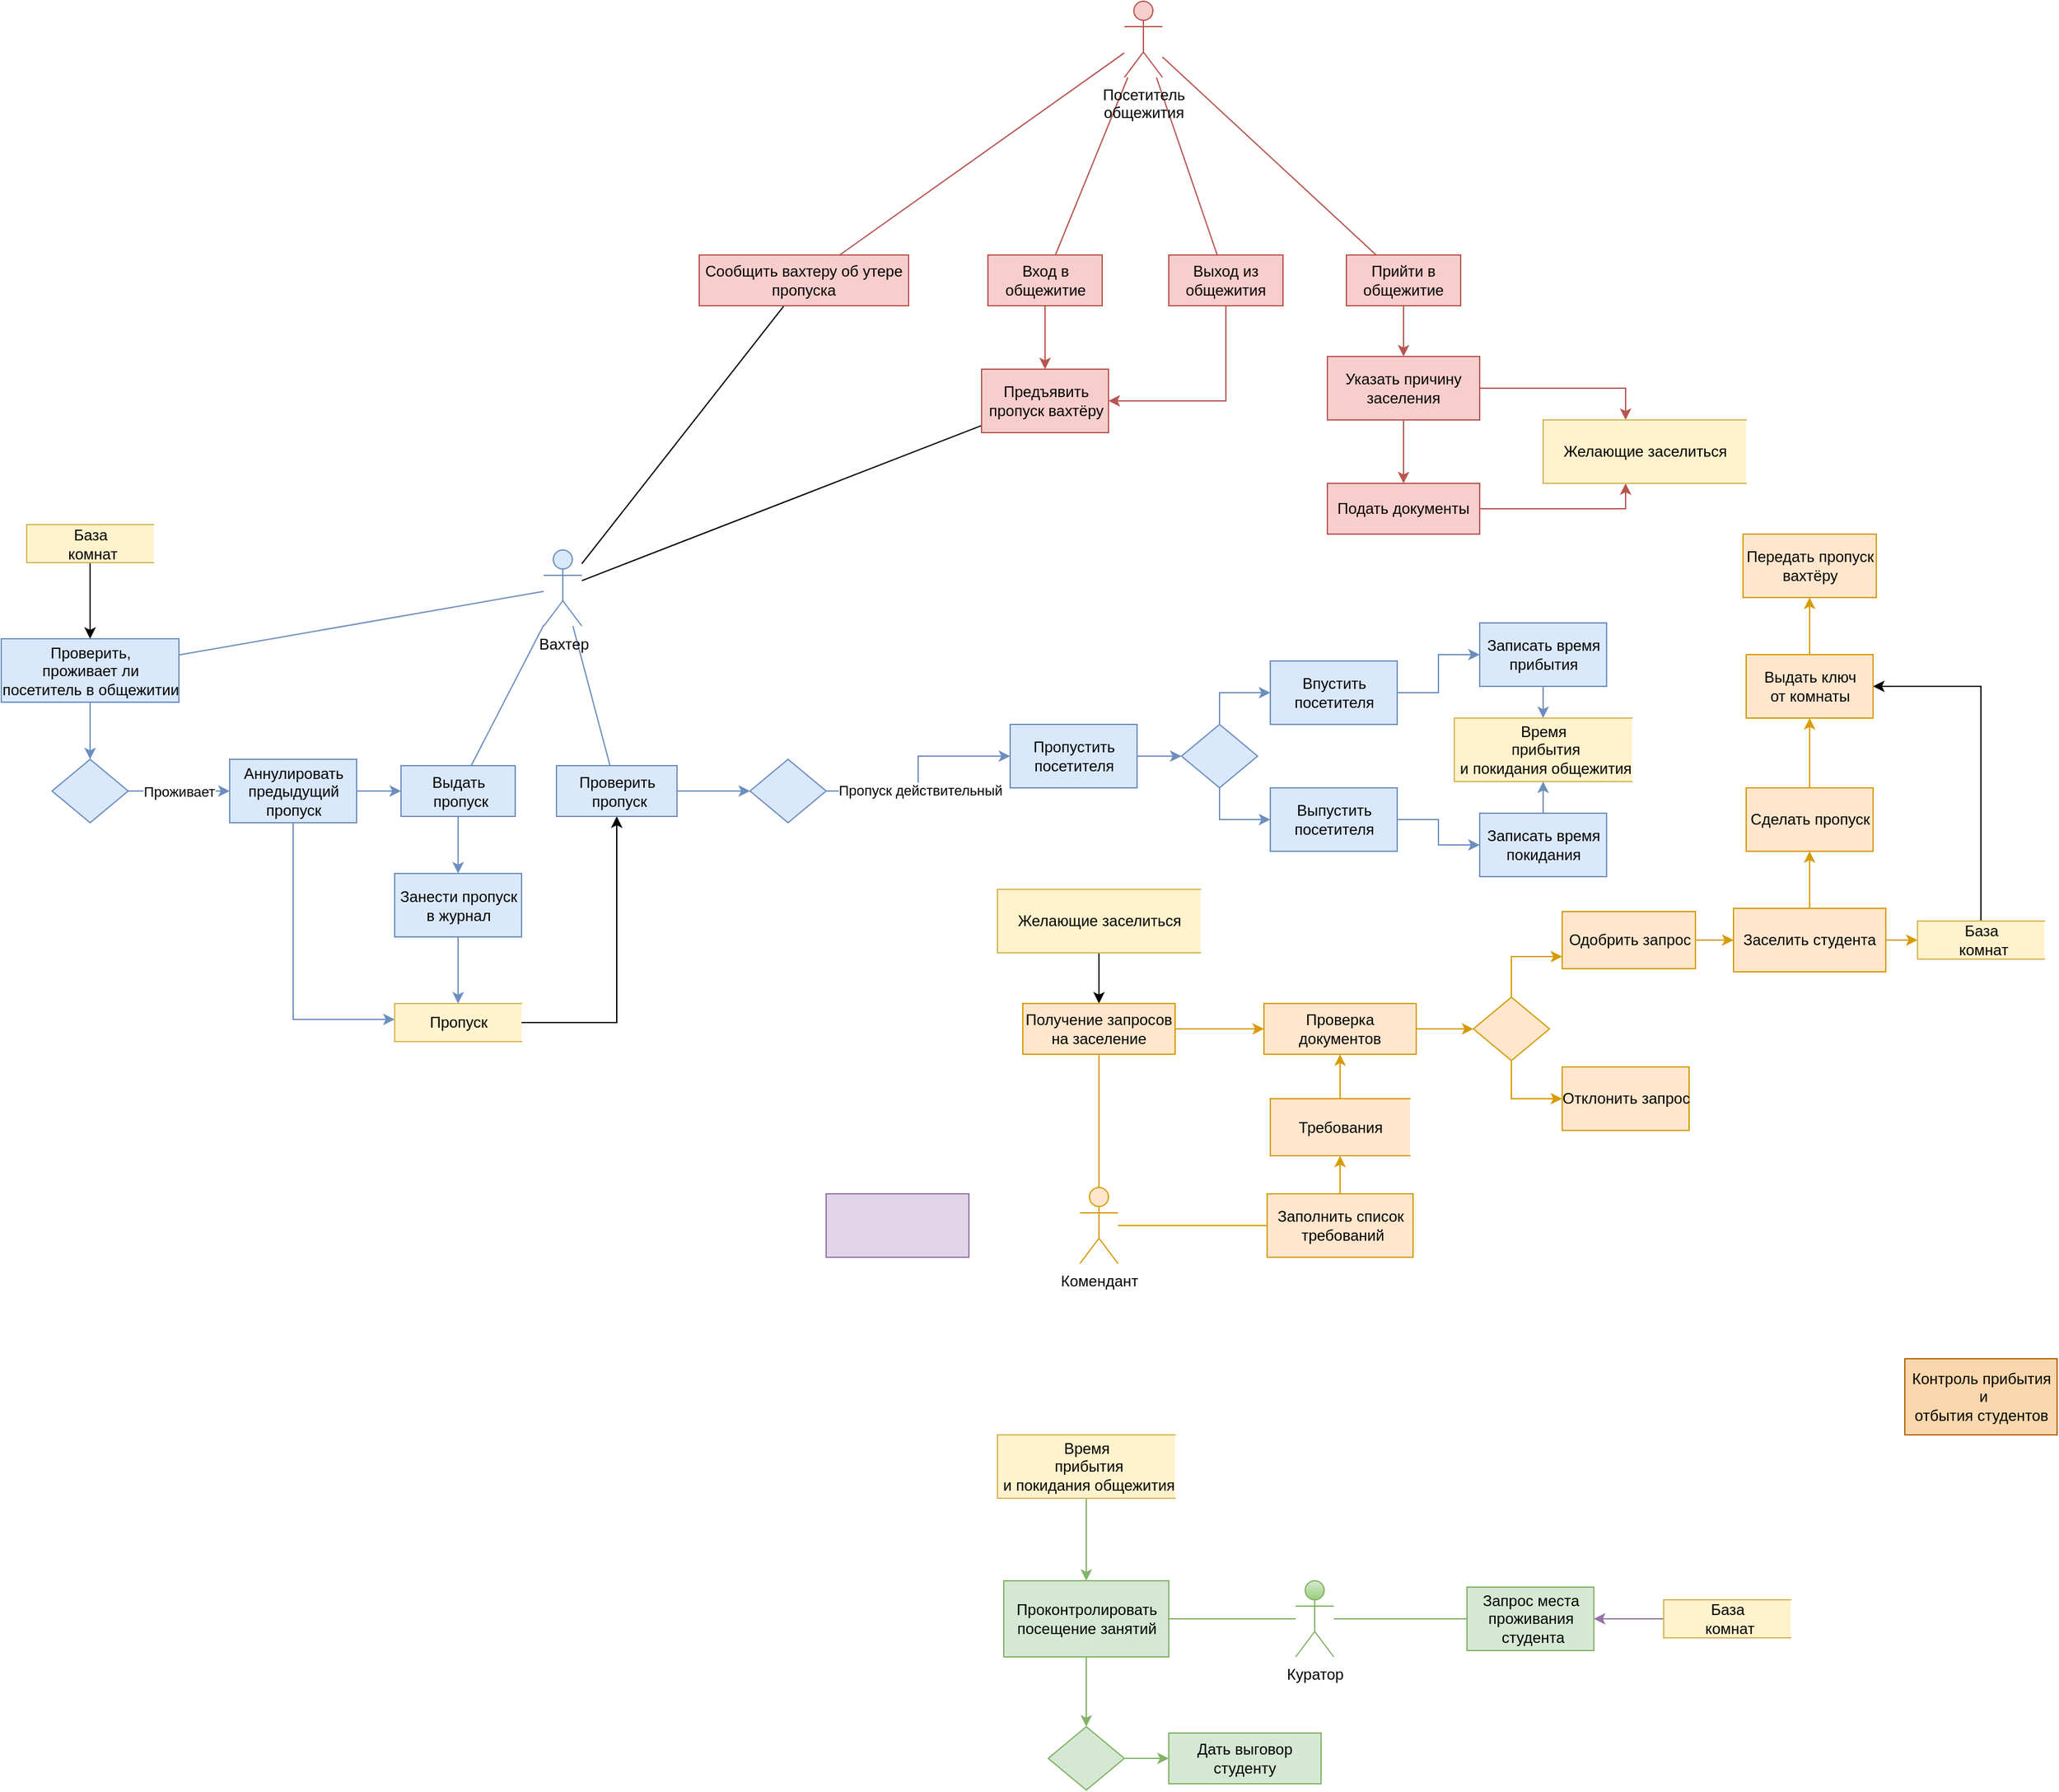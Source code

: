<mxfile version="15.5.8" type="github">
  <diagram id="jD6TNM_BQeUBffr7h1Vu" name="Страница 1">
    <mxGraphModel dx="2500" dy="896" grid="1" gridSize="10" guides="1" tooltips="1" connect="1" arrows="1" fold="1" page="1" pageScale="1" pageWidth="827" pageHeight="1169" math="0" shadow="0">
      <root>
        <mxCell id="0" />
        <mxCell id="1" parent="0" />
        <mxCell id="icmjAIZ1aDsR7eF-hHrB-108" style="rounded=0;orthogonalLoop=1;jettySize=auto;html=1;startArrow=none;startFill=0;endArrow=none;endFill=0;fillColor=#f8cecc;strokeColor=#b85450;" parent="1" source="icmjAIZ1aDsR7eF-hHrB-1" target="icmjAIZ1aDsR7eF-hHrB-5" edge="1">
          <mxGeometry relative="1" as="geometry">
            <mxPoint x="225.059" y="100" as="sourcePoint" />
            <mxPoint x="225" y="150" as="targetPoint" />
          </mxGeometry>
        </mxCell>
        <mxCell id="tD3QRTbrXEDpXQR9bQmA-1" style="edgeStyle=none;rounded=0;orthogonalLoop=1;jettySize=auto;html=1;endArrow=none;endFill=0;fillColor=#f8cecc;strokeColor=#b85450;" parent="1" source="icmjAIZ1aDsR7eF-hHrB-1" target="icmjAIZ1aDsR7eF-hHrB-6" edge="1">
          <mxGeometry relative="1" as="geometry" />
        </mxCell>
        <mxCell id="tD3QRTbrXEDpXQR9bQmA-2" style="edgeStyle=none;rounded=0;orthogonalLoop=1;jettySize=auto;html=1;endArrow=none;endFill=0;fillColor=#f8cecc;strokeColor=#b85450;" parent="1" source="icmjAIZ1aDsR7eF-hHrB-1" target="icmjAIZ1aDsR7eF-hHrB-7" edge="1">
          <mxGeometry relative="1" as="geometry" />
        </mxCell>
        <mxCell id="tD3QRTbrXEDpXQR9bQmA-7" style="edgeStyle=none;rounded=0;orthogonalLoop=1;jettySize=auto;html=1;endArrow=none;endFill=0;fillColor=#f8cecc;strokeColor=#b85450;" parent="1" source="icmjAIZ1aDsR7eF-hHrB-1" target="tD3QRTbrXEDpXQR9bQmA-4" edge="1">
          <mxGeometry relative="1" as="geometry" />
        </mxCell>
        <mxCell id="icmjAIZ1aDsR7eF-hHrB-1" value="Посетитель&lt;br&gt;общежития" style="shape=umlActor;verticalLabelPosition=bottom;verticalAlign=top;html=1;outlineConnect=0;fillColor=#f8cecc;strokeColor=#b85450;" parent="1" vertex="1">
          <mxGeometry x="85" y="20" width="30" height="60" as="geometry" />
        </mxCell>
        <mxCell id="OMxYR_F35L34IWSx0VG4-93" style="edgeStyle=orthogonalEdgeStyle;rounded=0;orthogonalLoop=1;jettySize=auto;html=1;endArrow=classic;endFill=1;fillColor=#f8cecc;strokeColor=#b85450;" parent="1" source="icmjAIZ1aDsR7eF-hHrB-5" target="OMxYR_F35L34IWSx0VG4-91" edge="1">
          <mxGeometry relative="1" as="geometry">
            <Array as="points">
              <mxPoint x="165" y="335" />
            </Array>
          </mxGeometry>
        </mxCell>
        <mxCell id="icmjAIZ1aDsR7eF-hHrB-5" value="&lt;span&gt;Выход из общежития&lt;/span&gt;" style="rounded=0;whiteSpace=wrap;html=1;fillColor=#f8cecc;strokeColor=#b85450;" parent="1" vertex="1">
          <mxGeometry x="120" y="220" width="90" height="40" as="geometry" />
        </mxCell>
        <mxCell id="OMxYR_F35L34IWSx0VG4-30" style="edgeStyle=orthogonalEdgeStyle;rounded=0;orthogonalLoop=1;jettySize=auto;html=1;endArrow=classic;endFill=1;fillColor=#f8cecc;strokeColor=#b85450;" parent="1" source="icmjAIZ1aDsR7eF-hHrB-6" target="OMxYR_F35L34IWSx0VG4-29" edge="1">
          <mxGeometry relative="1" as="geometry" />
        </mxCell>
        <mxCell id="icmjAIZ1aDsR7eF-hHrB-6" value="&lt;span&gt;Прийти в общежитие&lt;/span&gt;" style="rounded=0;whiteSpace=wrap;html=1;fillColor=#f8cecc;strokeColor=#b85450;" parent="1" vertex="1">
          <mxGeometry x="260" y="220" width="90" height="40" as="geometry" />
        </mxCell>
        <mxCell id="OMxYR_F35L34IWSx0VG4-143" style="rounded=0;orthogonalLoop=1;jettySize=auto;html=1;endArrow=none;endFill=0;" parent="1" source="icmjAIZ1aDsR7eF-hHrB-7" target="icmjAIZ1aDsR7eF-hHrB-11" edge="1">
          <mxGeometry relative="1" as="geometry" />
        </mxCell>
        <mxCell id="icmjAIZ1aDsR7eF-hHrB-7" value="&lt;span&gt;Сообщить вахтеру об утере пропуска&lt;/span&gt;" style="rounded=0;whiteSpace=wrap;html=1;fillColor=#f8cecc;strokeColor=#b85450;" parent="1" vertex="1">
          <mxGeometry x="-250" y="220" width="165" height="40" as="geometry" />
        </mxCell>
        <mxCell id="OMxYR_F35L34IWSx0VG4-98" style="rounded=0;orthogonalLoop=1;jettySize=auto;html=1;endArrow=none;endFill=0;fillColor=#dae8fc;strokeColor=#6c8ebf;" parent="1" source="icmjAIZ1aDsR7eF-hHrB-11" target="OMxYR_F35L34IWSx0VG4-94" edge="1">
          <mxGeometry relative="1" as="geometry" />
        </mxCell>
        <mxCell id="OMxYR_F35L34IWSx0VG4-100" style="rounded=0;orthogonalLoop=1;jettySize=auto;html=1;endArrow=none;endFill=0;fillColor=#dae8fc;strokeColor=#6c8ebf;" parent="1" source="icmjAIZ1aDsR7eF-hHrB-11" target="icmjAIZ1aDsR7eF-hHrB-37" edge="1">
          <mxGeometry relative="1" as="geometry" />
        </mxCell>
        <mxCell id="OMxYR_F35L34IWSx0VG4-133" style="rounded=0;orthogonalLoop=1;jettySize=auto;html=1;endArrow=none;endFill=0;fillColor=#dae8fc;strokeColor=#6c8ebf;" parent="1" source="icmjAIZ1aDsR7eF-hHrB-11" target="OMxYR_F35L34IWSx0VG4-132" edge="1">
          <mxGeometry relative="1" as="geometry" />
        </mxCell>
        <mxCell id="icmjAIZ1aDsR7eF-hHrB-11" value="Вахтер" style="shape=umlActor;verticalLabelPosition=bottom;verticalAlign=top;html=1;outlineConnect=0;fillColor=#dae8fc;strokeColor=#6c8ebf;" parent="1" vertex="1">
          <mxGeometry x="-372.5" y="452.5" width="30" height="60" as="geometry" />
        </mxCell>
        <mxCell id="OMxYR_F35L34IWSx0VG4-96" style="edgeStyle=orthogonalEdgeStyle;rounded=0;orthogonalLoop=1;jettySize=auto;html=1;endArrow=classic;endFill=1;fillColor=#dae8fc;strokeColor=#6c8ebf;" parent="1" source="icmjAIZ1aDsR7eF-hHrB-37" target="OMxYR_F35L34IWSx0VG4-95" edge="1">
          <mxGeometry relative="1" as="geometry" />
        </mxCell>
        <mxCell id="icmjAIZ1aDsR7eF-hHrB-37" value="&lt;span&gt;Выдать&lt;br&gt;&amp;nbsp;пропуск&lt;/span&gt;" style="html=1;dashed=0;whitespace=wrap;fillColor=#dae8fc;strokeColor=#6c8ebf;" parent="1" vertex="1">
          <mxGeometry x="-485" y="622.5" width="90" height="40" as="geometry" />
        </mxCell>
        <mxCell id="OMxYR_F35L34IWSx0VG4-99" style="edgeStyle=orthogonalEdgeStyle;rounded=0;orthogonalLoop=1;jettySize=auto;html=1;endArrow=classic;endFill=1;" parent="1" source="icmjAIZ1aDsR7eF-hHrB-40" target="OMxYR_F35L34IWSx0VG4-94" edge="1">
          <mxGeometry relative="1" as="geometry" />
        </mxCell>
        <mxCell id="icmjAIZ1aDsR7eF-hHrB-40" value="Пропуск" style="html=1;dashed=0;whitespace=wrap;shape=partialRectangle;right=0;fillColor=#fff2cc;strokeColor=#d6b656;" parent="1" vertex="1">
          <mxGeometry x="-490" y="810" width="100" height="30" as="geometry" />
        </mxCell>
        <mxCell id="OMxYR_F35L34IWSx0VG4-42" style="rounded=0;orthogonalLoop=1;jettySize=auto;html=1;endArrow=none;endFill=0;fillColor=#ffe6cc;strokeColor=#d79b00;" parent="1" source="icmjAIZ1aDsR7eF-hHrB-44" target="OMxYR_F35L34IWSx0VG4-40" edge="1">
          <mxGeometry relative="1" as="geometry" />
        </mxCell>
        <mxCell id="OMxYR_F35L34IWSx0VG4-64" style="rounded=0;orthogonalLoop=1;jettySize=auto;html=1;endArrow=none;endFill=0;fillColor=#ffe6cc;strokeColor=#d79b00;" parent="1" source="icmjAIZ1aDsR7eF-hHrB-44" target="OMxYR_F35L34IWSx0VG4-62" edge="1">
          <mxGeometry relative="1" as="geometry" />
        </mxCell>
        <mxCell id="icmjAIZ1aDsR7eF-hHrB-44" value="Комендант" style="shape=umlActor;verticalLabelPosition=bottom;verticalAlign=top;html=1;outlineConnect=0;fillColor=#ffe6cc;strokeColor=#d79b00;" parent="1" vertex="1">
          <mxGeometry x="50" y="955" width="30" height="60" as="geometry" />
        </mxCell>
        <mxCell id="icmjAIZ1aDsR7eF-hHrB-49" style="edgeStyle=orthogonalEdgeStyle;rounded=0;orthogonalLoop=1;jettySize=auto;html=1;exitX=0.5;exitY=0;exitDx=0;exitDy=0;entryX=0.5;entryY=1;entryDx=0;entryDy=0;startArrow=classic;startFill=1;endArrow=none;endFill=0;fillColor=#fad7ac;strokeColor=#b46504;" parent="1" edge="1">
          <mxGeometry relative="1" as="geometry">
            <mxPoint x="25.0" y="1070" as="sourcePoint" />
          </mxGeometry>
        </mxCell>
        <mxCell id="OMxYR_F35L34IWSx0VG4-23" style="edgeStyle=orthogonalEdgeStyle;rounded=0;orthogonalLoop=1;jettySize=auto;html=1;endArrow=classic;endFill=1;fillColor=#e1d5e7;strokeColor=#9673a6;" parent="1" source="icmjAIZ1aDsR7eF-hHrB-53" target="icmjAIZ1aDsR7eF-hHrB-69" edge="1">
          <mxGeometry relative="1" as="geometry" />
        </mxCell>
        <mxCell id="icmjAIZ1aDsR7eF-hHrB-53" value="База&lt;br&gt;&amp;nbsp;комнат" style="html=1;dashed=0;whitespace=wrap;shape=partialRectangle;right=0;fillColor=#fff2cc;strokeColor=#d6b656;" parent="1" vertex="1">
          <mxGeometry x="510" y="1280" width="100" height="30" as="geometry" />
        </mxCell>
        <mxCell id="icmjAIZ1aDsR7eF-hHrB-59" value="&lt;span&gt;Контроль прибытия&lt;br&gt;&amp;nbsp;и &lt;br&gt;отбытия студентов&lt;/span&gt;" style="html=1;dashed=0;whitespace=wrap;fillColor=#fad7ac;strokeColor=#b46504;" parent="1" vertex="1">
          <mxGeometry x="700" y="1090" width="120" height="60" as="geometry" />
        </mxCell>
        <mxCell id="OMxYR_F35L34IWSx0VG4-3" style="rounded=0;orthogonalLoop=1;jettySize=auto;html=1;endArrow=none;endFill=0;fillColor=#d5e8d4;strokeColor=#82b366;" parent="1" source="icmjAIZ1aDsR7eF-hHrB-65" target="OMxYR_F35L34IWSx0VG4-80" edge="1">
          <mxGeometry relative="1" as="geometry">
            <mxPoint x="118.75" y="1350" as="targetPoint" />
          </mxGeometry>
        </mxCell>
        <mxCell id="OMxYR_F35L34IWSx0VG4-4" style="rounded=0;orthogonalLoop=1;jettySize=auto;html=1;endArrow=none;endFill=0;fillColor=#d5e8d4;strokeColor=#82b366;" parent="1" source="icmjAIZ1aDsR7eF-hHrB-65" target="icmjAIZ1aDsR7eF-hHrB-69" edge="1">
          <mxGeometry relative="1" as="geometry" />
        </mxCell>
        <mxCell id="icmjAIZ1aDsR7eF-hHrB-65" value="Куратор" style="shape=umlActor;verticalLabelPosition=bottom;verticalAlign=top;html=1;outlineConnect=0;labelBackgroundColor=none;fillColor=#d5e8d4;gradientColor=#97d077;strokeColor=#82b366;" parent="1" vertex="1">
          <mxGeometry x="220" y="1265" width="30" height="60" as="geometry" />
        </mxCell>
        <mxCell id="OMxYR_F35L34IWSx0VG4-17" style="edgeStyle=orthogonalEdgeStyle;rounded=0;orthogonalLoop=1;jettySize=auto;html=1;endArrow=classic;endFill=1;fillColor=#d5e8d4;strokeColor=#82b366;" parent="1" source="OMxYR_F35L34IWSx0VG4-80" target="OMxYR_F35L34IWSx0VG4-69" edge="1">
          <mxGeometry relative="1" as="geometry">
            <mxPoint x="30.0" y="1375" as="sourcePoint" />
            <mxPoint x="-75.0" y="1420" as="targetPoint" />
          </mxGeometry>
        </mxCell>
        <mxCell id="icmjAIZ1aDsR7eF-hHrB-69" value="&lt;span&gt;Запрос места&lt;/span&gt;&lt;br&gt;&lt;span&gt;проживания&lt;br&gt;&amp;nbsp;студента&lt;/span&gt;" style="html=1;dashed=0;whitespace=wrap;fillColor=#d5e8d4;strokeColor=#82b366;" parent="1" vertex="1">
          <mxGeometry x="355" y="1270" width="100" height="50" as="geometry" />
        </mxCell>
        <mxCell id="OMxYR_F35L34IWSx0VG4-22" style="edgeStyle=orthogonalEdgeStyle;rounded=0;orthogonalLoop=1;jettySize=auto;html=1;endArrow=classic;endFill=1;fillColor=#d5e8d4;strokeColor=#82b366;" parent="1" source="pvDZKcuIj3iCTg0gMcYO-3" target="OMxYR_F35L34IWSx0VG4-80" edge="1">
          <mxGeometry relative="1" as="geometry">
            <mxPoint x="80" y="1350" as="targetPoint" />
          </mxGeometry>
        </mxCell>
        <mxCell id="pvDZKcuIj3iCTg0gMcYO-3" value="&lt;span&gt;Время&lt;br&gt;&amp;nbsp;прибытия&lt;br&gt;&amp;nbsp;и покидания общежития&lt;/span&gt;" style="html=1;dashed=0;whitespace=wrap;shape=partialRectangle;right=0;fillColor=#fff2cc;strokeColor=#d6b656;" parent="1" vertex="1">
          <mxGeometry x="-15" y="1150" width="140" height="50" as="geometry" />
        </mxCell>
        <mxCell id="OMxYR_F35L34IWSx0VG4-25" style="rounded=0;orthogonalLoop=1;jettySize=auto;html=1;endArrow=classic;endFill=1;fillColor=#f8cecc;strokeColor=#b85450;edgeStyle=orthogonalEdgeStyle;" parent="1" source="tD3QRTbrXEDpXQR9bQmA-4" target="OMxYR_F35L34IWSx0VG4-91" edge="1">
          <mxGeometry relative="1" as="geometry">
            <mxPoint x="15" y="310" as="targetPoint" />
          </mxGeometry>
        </mxCell>
        <mxCell id="tD3QRTbrXEDpXQR9bQmA-4" value="&lt;span&gt;Вход в общежитие&lt;/span&gt;" style="rounded=0;whiteSpace=wrap;html=1;fillColor=#f8cecc;strokeColor=#b85450;" parent="1" vertex="1">
          <mxGeometry x="-22.5" y="220" width="90" height="40" as="geometry" />
        </mxCell>
        <mxCell id="OMxYR_F35L34IWSx0VG4-15" style="edgeStyle=none;rounded=0;orthogonalLoop=1;jettySize=auto;html=1;exitX=0;exitY=0.5;exitDx=0;exitDy=0;endArrow=none;endFill=0;" parent="1" edge="1">
          <mxGeometry relative="1" as="geometry">
            <mxPoint x="30.0" y="1375" as="sourcePoint" />
            <mxPoint x="30.0" y="1375" as="targetPoint" />
          </mxGeometry>
        </mxCell>
        <mxCell id="OMxYR_F35L34IWSx0VG4-19" value="Дать выговор студенту" style="rounded=0;whiteSpace=wrap;html=1;fillColor=#d5e8d4;strokeColor=#82b366;" parent="1" vertex="1">
          <mxGeometry x="120" y="1385" width="120" height="40" as="geometry" />
        </mxCell>
        <mxCell id="OMxYR_F35L34IWSx0VG4-34" style="edgeStyle=orthogonalEdgeStyle;rounded=0;orthogonalLoop=1;jettySize=auto;html=1;endArrow=classic;endFill=1;fillColor=#f8cecc;strokeColor=#b85450;" parent="1" source="OMxYR_F35L34IWSx0VG4-28" target="OMxYR_F35L34IWSx0VG4-32" edge="1">
          <mxGeometry relative="1" as="geometry">
            <Array as="points">
              <mxPoint x="480" y="420" />
            </Array>
          </mxGeometry>
        </mxCell>
        <mxCell id="OMxYR_F35L34IWSx0VG4-28" value="Подать документы" style="rounded=0;whiteSpace=wrap;html=1;fillColor=#f8cecc;strokeColor=#b85450;" parent="1" vertex="1">
          <mxGeometry x="245" y="400" width="120" height="40" as="geometry" />
        </mxCell>
        <mxCell id="OMxYR_F35L34IWSx0VG4-31" style="edgeStyle=orthogonalEdgeStyle;rounded=0;orthogonalLoop=1;jettySize=auto;html=1;endArrow=classic;endFill=1;fillColor=#f8cecc;strokeColor=#b85450;" parent="1" source="OMxYR_F35L34IWSx0VG4-29" target="OMxYR_F35L34IWSx0VG4-28" edge="1">
          <mxGeometry relative="1" as="geometry" />
        </mxCell>
        <mxCell id="OMxYR_F35L34IWSx0VG4-33" style="edgeStyle=orthogonalEdgeStyle;rounded=0;orthogonalLoop=1;jettySize=auto;html=1;endArrow=classic;endFill=1;fillColor=#f8cecc;strokeColor=#b85450;" parent="1" source="OMxYR_F35L34IWSx0VG4-29" target="OMxYR_F35L34IWSx0VG4-32" edge="1">
          <mxGeometry relative="1" as="geometry">
            <Array as="points">
              <mxPoint x="480" y="325" />
            </Array>
          </mxGeometry>
        </mxCell>
        <mxCell id="OMxYR_F35L34IWSx0VG4-29" value="Указать причину заселения" style="rounded=0;whiteSpace=wrap;html=1;fillColor=#f8cecc;strokeColor=#b85450;" parent="1" vertex="1">
          <mxGeometry x="245" y="300" width="120" height="50" as="geometry" />
        </mxCell>
        <mxCell id="OMxYR_F35L34IWSx0VG4-32" value="Желающие заселиться" style="html=1;dashed=0;whitespace=wrap;shape=partialRectangle;right=0;fillColor=#fff2cc;strokeColor=#d6b656;" parent="1" vertex="1">
          <mxGeometry x="415" y="350" width="160" height="50" as="geometry" />
        </mxCell>
        <mxCell id="OMxYR_F35L34IWSx0VG4-44" style="edgeStyle=orthogonalEdgeStyle;rounded=0;orthogonalLoop=1;jettySize=auto;html=1;endArrow=classic;endFill=1;" parent="1" source="OMxYR_F35L34IWSx0VG4-37" target="OMxYR_F35L34IWSx0VG4-40" edge="1">
          <mxGeometry relative="1" as="geometry" />
        </mxCell>
        <mxCell id="OMxYR_F35L34IWSx0VG4-37" value="Желающие заселиться" style="html=1;dashed=0;whitespace=wrap;shape=partialRectangle;right=0;fillColor=#fff2cc;strokeColor=#d6b656;" parent="1" vertex="1">
          <mxGeometry x="-15" y="720" width="160" height="50" as="geometry" />
        </mxCell>
        <mxCell id="OMxYR_F35L34IWSx0VG4-47" style="edgeStyle=orthogonalEdgeStyle;rounded=0;orthogonalLoop=1;jettySize=auto;html=1;endArrow=classic;endFill=1;fillColor=#ffe6cc;strokeColor=#d79b00;" parent="1" source="OMxYR_F35L34IWSx0VG4-40" target="OMxYR_F35L34IWSx0VG4-46" edge="1">
          <mxGeometry relative="1" as="geometry" />
        </mxCell>
        <mxCell id="OMxYR_F35L34IWSx0VG4-40" value="Получение запросов на заселение" style="rounded=0;whiteSpace=wrap;html=1;fillColor=#ffe6cc;strokeColor=#d79b00;" parent="1" vertex="1">
          <mxGeometry x="5" y="810" width="120" height="40" as="geometry" />
        </mxCell>
        <mxCell id="OMxYR_F35L34IWSx0VG4-56" style="edgeStyle=orthogonalEdgeStyle;rounded=0;orthogonalLoop=1;jettySize=auto;html=1;endArrow=classic;endFill=1;fillColor=#ffe6cc;strokeColor=#d79b00;" parent="1" source="OMxYR_F35L34IWSx0VG4-46" target="OMxYR_F35L34IWSx0VG4-55" edge="1">
          <mxGeometry relative="1" as="geometry" />
        </mxCell>
        <mxCell id="OMxYR_F35L34IWSx0VG4-46" value="Проверка документов" style="rounded=0;whiteSpace=wrap;html=1;fillColor=#ffe6cc;strokeColor=#d79b00;" parent="1" vertex="1">
          <mxGeometry x="195" y="810" width="120" height="40" as="geometry" />
        </mxCell>
        <mxCell id="OMxYR_F35L34IWSx0VG4-53" style="edgeStyle=orthogonalEdgeStyle;rounded=0;orthogonalLoop=1;jettySize=auto;html=1;endArrow=classic;endFill=1;fillColor=#ffe6cc;strokeColor=#d79b00;" parent="1" source="OMxYR_F35L34IWSx0VG4-52" target="OMxYR_F35L34IWSx0VG4-46" edge="1">
          <mxGeometry relative="1" as="geometry" />
        </mxCell>
        <mxCell id="OMxYR_F35L34IWSx0VG4-52" value="Требования" style="html=1;dashed=0;whitespace=wrap;shape=partialRectangle;right=0;fillColor=#ffe6cc;strokeColor=#d79b00;" parent="1" vertex="1">
          <mxGeometry x="200" y="885" width="110" height="45" as="geometry" />
        </mxCell>
        <mxCell id="OMxYR_F35L34IWSx0VG4-59" style="edgeStyle=orthogonalEdgeStyle;rounded=0;orthogonalLoop=1;jettySize=auto;html=1;endArrow=classic;endFill=1;fillColor=#ffe6cc;strokeColor=#d79b00;" parent="1" source="OMxYR_F35L34IWSx0VG4-55" target="OMxYR_F35L34IWSx0VG4-58" edge="1">
          <mxGeometry relative="1" as="geometry">
            <Array as="points">
              <mxPoint x="390" y="773" />
            </Array>
          </mxGeometry>
        </mxCell>
        <mxCell id="OMxYR_F35L34IWSx0VG4-60" style="edgeStyle=orthogonalEdgeStyle;rounded=0;orthogonalLoop=1;jettySize=auto;html=1;endArrow=classic;endFill=1;fillColor=#ffe6cc;strokeColor=#d79b00;" parent="1" source="OMxYR_F35L34IWSx0VG4-55" target="OMxYR_F35L34IWSx0VG4-57" edge="1">
          <mxGeometry relative="1" as="geometry">
            <Array as="points">
              <mxPoint x="390" y="885" />
            </Array>
          </mxGeometry>
        </mxCell>
        <mxCell id="OMxYR_F35L34IWSx0VG4-55" value="" style="shape=rhombus;html=1;dashed=0;whitespace=wrap;perimeter=rhombusPerimeter;fillColor=#ffe6cc;strokeColor=#d79b00;" parent="1" vertex="1">
          <mxGeometry x="360" y="805" width="60" height="50" as="geometry" />
        </mxCell>
        <mxCell id="OMxYR_F35L34IWSx0VG4-57" value="Отклонить запрос" style="html=1;dashed=0;whitespace=wrap;fillColor=#ffe6cc;strokeColor=#d79b00;" parent="1" vertex="1">
          <mxGeometry x="430" y="860" width="100" height="50" as="geometry" />
        </mxCell>
        <mxCell id="OMxYR_F35L34IWSx0VG4-68" style="edgeStyle=orthogonalEdgeStyle;rounded=0;orthogonalLoop=1;jettySize=auto;html=1;endArrow=classic;endFill=1;fillColor=#ffe6cc;strokeColor=#d79b00;" parent="1" source="OMxYR_F35L34IWSx0VG4-58" target="OMxYR_F35L34IWSx0VG4-65" edge="1">
          <mxGeometry relative="1" as="geometry" />
        </mxCell>
        <mxCell id="OMxYR_F35L34IWSx0VG4-58" value="Одобрить запрос" style="html=1;dashed=0;whitespace=wrap;fillColor=#ffe6cc;strokeColor=#d79b00;" parent="1" vertex="1">
          <mxGeometry x="430" y="737.5" width="105" height="45" as="geometry" />
        </mxCell>
        <mxCell id="OMxYR_F35L34IWSx0VG4-63" style="edgeStyle=orthogonalEdgeStyle;rounded=0;orthogonalLoop=1;jettySize=auto;html=1;endArrow=classic;endFill=1;fillColor=#ffe6cc;strokeColor=#d79b00;" parent="1" source="OMxYR_F35L34IWSx0VG4-62" target="OMxYR_F35L34IWSx0VG4-52" edge="1">
          <mxGeometry relative="1" as="geometry" />
        </mxCell>
        <mxCell id="OMxYR_F35L34IWSx0VG4-62" value="Заполнить список&lt;br&gt;&amp;nbsp;требований" style="html=1;dashed=0;whitespace=wrap;fillColor=#ffe6cc;strokeColor=#d79b00;" parent="1" vertex="1">
          <mxGeometry x="197.5" y="960" width="115" height="50" as="geometry" />
        </mxCell>
        <mxCell id="OMxYR_F35L34IWSx0VG4-67" style="edgeStyle=orthogonalEdgeStyle;rounded=0;orthogonalLoop=1;jettySize=auto;html=1;endArrow=classic;endFill=1;fillColor=#ffe6cc;strokeColor=#d79b00;" parent="1" source="OMxYR_F35L34IWSx0VG4-65" target="OMxYR_F35L34IWSx0VG4-66" edge="1">
          <mxGeometry relative="1" as="geometry" />
        </mxCell>
        <mxCell id="OMxYR_F35L34IWSx0VG4-130" style="edgeStyle=orthogonalEdgeStyle;rounded=0;orthogonalLoop=1;jettySize=auto;html=1;endArrow=classic;endFill=1;fillColor=#ffe6cc;strokeColor=#d79b00;" parent="1" source="OMxYR_F35L34IWSx0VG4-65" target="OMxYR_F35L34IWSx0VG4-129" edge="1">
          <mxGeometry relative="1" as="geometry" />
        </mxCell>
        <mxCell id="OMxYR_F35L34IWSx0VG4-65" value="Заселить студента" style="rounded=0;whiteSpace=wrap;html=1;fillColor=#ffe6cc;strokeColor=#d79b00;" parent="1" vertex="1">
          <mxGeometry x="565" y="735" width="120" height="50" as="geometry" />
        </mxCell>
        <mxCell id="OMxYR_F35L34IWSx0VG4-146" style="edgeStyle=orthogonalEdgeStyle;rounded=0;orthogonalLoop=1;jettySize=auto;html=1;endArrow=classic;endFill=1;" parent="1" source="OMxYR_F35L34IWSx0VG4-66" target="OMxYR_F35L34IWSx0VG4-144" edge="1">
          <mxGeometry relative="1" as="geometry">
            <Array as="points">
              <mxPoint x="760" y="560" />
            </Array>
          </mxGeometry>
        </mxCell>
        <mxCell id="OMxYR_F35L34IWSx0VG4-66" value="База&lt;br&gt;&amp;nbsp;комнат" style="html=1;dashed=0;whitespace=wrap;shape=partialRectangle;right=0;fillColor=#fff2cc;strokeColor=#d6b656;" parent="1" vertex="1">
          <mxGeometry x="710" y="745" width="100" height="30" as="geometry" />
        </mxCell>
        <mxCell id="OMxYR_F35L34IWSx0VG4-84" style="edgeStyle=orthogonalEdgeStyle;rounded=0;orthogonalLoop=1;jettySize=auto;html=1;endArrow=classic;endFill=1;fillColor=#d5e8d4;strokeColor=#82b366;" parent="1" source="OMxYR_F35L34IWSx0VG4-69" target="OMxYR_F35L34IWSx0VG4-19" edge="1">
          <mxGeometry relative="1" as="geometry" />
        </mxCell>
        <mxCell id="OMxYR_F35L34IWSx0VG4-69" value="" style="shape=rhombus;html=1;dashed=0;whitespace=wrap;perimeter=rhombusPerimeter;fillColor=#d5e8d4;strokeColor=#82b366;" parent="1" vertex="1">
          <mxGeometry x="25" y="1380" width="60" height="50" as="geometry" />
        </mxCell>
        <mxCell id="OMxYR_F35L34IWSx0VG4-80" value="Проконтролировать&lt;br&gt;посещение занятий" style="html=1;dashed=0;whitespace=wrap;fillColor=#d5e8d4;strokeColor=#82b366;" parent="1" vertex="1">
          <mxGeometry x="-10" y="1265" width="130" height="60" as="geometry" />
        </mxCell>
        <mxCell id="OMxYR_F35L34IWSx0VG4-89" value="Передать пропуск&lt;br&gt;вахтёру" style="html=1;dashed=0;whitespace=wrap;fillColor=#ffe6cc;strokeColor=#d79b00;" parent="1" vertex="1">
          <mxGeometry x="572.5" y="440" width="105" height="50" as="geometry" />
        </mxCell>
        <mxCell id="OMxYR_F35L34IWSx0VG4-147" style="rounded=0;orthogonalLoop=1;jettySize=auto;html=1;endArrow=none;endFill=0;" parent="1" source="OMxYR_F35L34IWSx0VG4-91" target="icmjAIZ1aDsR7eF-hHrB-11" edge="1">
          <mxGeometry relative="1" as="geometry" />
        </mxCell>
        <mxCell id="OMxYR_F35L34IWSx0VG4-91" value="Предъявить&lt;br&gt;пропуск вахтёру" style="html=1;dashed=0;whitespace=wrap;fillColor=#f8cecc;strokeColor=#b85450;" parent="1" vertex="1">
          <mxGeometry x="-27.5" y="310" width="100" height="50" as="geometry" />
        </mxCell>
        <mxCell id="OMxYR_F35L34IWSx0VG4-102" style="edgeStyle=orthogonalEdgeStyle;rounded=0;orthogonalLoop=1;jettySize=auto;html=1;endArrow=classic;endFill=1;fillColor=#dae8fc;strokeColor=#6c8ebf;" parent="1" source="OMxYR_F35L34IWSx0VG4-94" target="OMxYR_F35L34IWSx0VG4-101" edge="1">
          <mxGeometry relative="1" as="geometry">
            <mxPoint x="-220" y="635" as="targetPoint" />
          </mxGeometry>
        </mxCell>
        <mxCell id="OMxYR_F35L34IWSx0VG4-94" value="Проверить&lt;br&gt;&amp;nbsp;пропуск" style="html=1;dashed=0;whitespace=wrap;fillColor=#dae8fc;strokeColor=#6c8ebf;" parent="1" vertex="1">
          <mxGeometry x="-362.5" y="622.5" width="95" height="40" as="geometry" />
        </mxCell>
        <mxCell id="OMxYR_F35L34IWSx0VG4-97" style="edgeStyle=orthogonalEdgeStyle;rounded=0;orthogonalLoop=1;jettySize=auto;html=1;endArrow=classic;endFill=1;fillColor=#dae8fc;strokeColor=#6c8ebf;" parent="1" source="OMxYR_F35L34IWSx0VG4-95" target="icmjAIZ1aDsR7eF-hHrB-40" edge="1">
          <mxGeometry relative="1" as="geometry" />
        </mxCell>
        <mxCell id="OMxYR_F35L34IWSx0VG4-95" value="Занести пропуск&lt;br&gt;в журнал" style="html=1;dashed=0;whitespace=wrap;fillColor=#dae8fc;strokeColor=#6c8ebf;" parent="1" vertex="1">
          <mxGeometry x="-490" y="707.5" width="100" height="50" as="geometry" />
        </mxCell>
        <mxCell id="OMxYR_F35L34IWSx0VG4-116" style="edgeStyle=orthogonalEdgeStyle;rounded=0;orthogonalLoop=1;jettySize=auto;html=1;endArrow=classic;endFill=1;fillColor=#dae8fc;strokeColor=#6c8ebf;" parent="1" source="OMxYR_F35L34IWSx0VG4-101" target="OMxYR_F35L34IWSx0VG4-103" edge="1">
          <mxGeometry relative="1" as="geometry" />
        </mxCell>
        <mxCell id="OMxYR_F35L34IWSx0VG4-121" value="Пропуск действительный" style="edgeLabel;html=1;align=center;verticalAlign=middle;resizable=0;points=[];" parent="OMxYR_F35L34IWSx0VG4-116" vertex="1" connectable="0">
          <mxGeometry x="-0.145" y="-1" relative="1" as="geometry">
            <mxPoint as="offset" />
          </mxGeometry>
        </mxCell>
        <mxCell id="OMxYR_F35L34IWSx0VG4-101" value="" style="shape=rhombus;html=1;dashed=0;whitespace=wrap;perimeter=rhombusPerimeter;fillColor=#dae8fc;strokeColor=#6c8ebf;" parent="1" vertex="1">
          <mxGeometry x="-210" y="617.5" width="60" height="50" as="geometry" />
        </mxCell>
        <mxCell id="OMxYR_F35L34IWSx0VG4-106" style="edgeStyle=orthogonalEdgeStyle;rounded=0;orthogonalLoop=1;jettySize=auto;html=1;endArrow=classic;endFill=1;fillColor=#dae8fc;strokeColor=#6c8ebf;" parent="1" source="OMxYR_F35L34IWSx0VG4-103" target="OMxYR_F35L34IWSx0VG4-109" edge="1">
          <mxGeometry relative="1" as="geometry">
            <mxPoint x="125" y="615" as="targetPoint" />
          </mxGeometry>
        </mxCell>
        <mxCell id="OMxYR_F35L34IWSx0VG4-103" value="Пропустить&lt;br&gt;посетителя" style="html=1;dashed=0;whitespace=wrap;fillColor=#dae8fc;strokeColor=#6c8ebf;" parent="1" vertex="1">
          <mxGeometry x="-5" y="590" width="100" height="50" as="geometry" />
        </mxCell>
        <mxCell id="OMxYR_F35L34IWSx0VG4-107" value="&lt;span&gt;Время&lt;br&gt;&amp;nbsp;прибытия&lt;br&gt;&amp;nbsp;и покидания общежития&lt;/span&gt;" style="html=1;dashed=0;whitespace=wrap;shape=partialRectangle;right=0;fillColor=#fff2cc;strokeColor=#d6b656;" parent="1" vertex="1">
          <mxGeometry x="345" y="585" width="140" height="50" as="geometry" />
        </mxCell>
        <mxCell id="OMxYR_F35L34IWSx0VG4-112" style="edgeStyle=orthogonalEdgeStyle;rounded=0;orthogonalLoop=1;jettySize=auto;html=1;endArrow=classic;endFill=1;fillColor=#dae8fc;strokeColor=#6c8ebf;" parent="1" source="OMxYR_F35L34IWSx0VG4-109" target="OMxYR_F35L34IWSx0VG4-111" edge="1">
          <mxGeometry relative="1" as="geometry">
            <Array as="points">
              <mxPoint x="160" y="565" />
            </Array>
          </mxGeometry>
        </mxCell>
        <mxCell id="OMxYR_F35L34IWSx0VG4-114" style="edgeStyle=orthogonalEdgeStyle;rounded=0;orthogonalLoop=1;jettySize=auto;html=1;endArrow=classic;endFill=1;exitX=0.5;exitY=1;exitDx=0;exitDy=0;fillColor=#dae8fc;strokeColor=#6c8ebf;" parent="1" source="OMxYR_F35L34IWSx0VG4-109" target="OMxYR_F35L34IWSx0VG4-113" edge="1">
          <mxGeometry relative="1" as="geometry">
            <Array as="points">
              <mxPoint x="160" y="665" />
            </Array>
          </mxGeometry>
        </mxCell>
        <mxCell id="OMxYR_F35L34IWSx0VG4-109" value="" style="shape=rhombus;html=1;dashed=0;whitespace=wrap;perimeter=rhombusPerimeter;fillColor=#dae8fc;strokeColor=#6c8ebf;" parent="1" vertex="1">
          <mxGeometry x="130" y="590" width="60" height="50" as="geometry" />
        </mxCell>
        <mxCell id="OMxYR_F35L34IWSx0VG4-123" style="edgeStyle=orthogonalEdgeStyle;rounded=0;orthogonalLoop=1;jettySize=auto;html=1;endArrow=classic;endFill=1;fillColor=#dae8fc;strokeColor=#6c8ebf;" parent="1" source="OMxYR_F35L34IWSx0VG4-111" target="OMxYR_F35L34IWSx0VG4-122" edge="1">
          <mxGeometry relative="1" as="geometry" />
        </mxCell>
        <mxCell id="OMxYR_F35L34IWSx0VG4-111" value="Впустить&lt;br&gt;посетителя" style="html=1;dashed=0;whitespace=wrap;fillColor=#dae8fc;strokeColor=#6c8ebf;" parent="1" vertex="1">
          <mxGeometry x="200" y="540" width="100" height="50" as="geometry" />
        </mxCell>
        <mxCell id="OMxYR_F35L34IWSx0VG4-127" style="edgeStyle=orthogonalEdgeStyle;rounded=0;orthogonalLoop=1;jettySize=auto;html=1;endArrow=classic;endFill=1;fillColor=#dae8fc;strokeColor=#6c8ebf;" parent="1" source="OMxYR_F35L34IWSx0VG4-113" target="OMxYR_F35L34IWSx0VG4-125" edge="1">
          <mxGeometry relative="1" as="geometry" />
        </mxCell>
        <mxCell id="OMxYR_F35L34IWSx0VG4-113" value="Выпустить&lt;br&gt;посетителя" style="html=1;dashed=0;whitespace=wrap;fillColor=#dae8fc;strokeColor=#6c8ebf;" parent="1" vertex="1">
          <mxGeometry x="200" y="640" width="100" height="50" as="geometry" />
        </mxCell>
        <mxCell id="OMxYR_F35L34IWSx0VG4-118" value="" style="html=1;dashed=0;whitespace=wrap;fillColor=#e1d5e7;strokeColor=#9673a6;" parent="1" vertex="1">
          <mxGeometry x="-150" y="960" width="112.5" height="50" as="geometry" />
        </mxCell>
        <mxCell id="OMxYR_F35L34IWSx0VG4-124" style="edgeStyle=orthogonalEdgeStyle;rounded=0;orthogonalLoop=1;jettySize=auto;html=1;endArrow=classic;endFill=1;fillColor=#dae8fc;strokeColor=#6c8ebf;" parent="1" source="OMxYR_F35L34IWSx0VG4-122" target="OMxYR_F35L34IWSx0VG4-107" edge="1">
          <mxGeometry relative="1" as="geometry" />
        </mxCell>
        <mxCell id="OMxYR_F35L34IWSx0VG4-122" value="Записать время&lt;br&gt;прибытия" style="html=1;dashed=0;whitespace=wrap;fillColor=#dae8fc;strokeColor=#6c8ebf;" parent="1" vertex="1">
          <mxGeometry x="365" y="510" width="100" height="50" as="geometry" />
        </mxCell>
        <mxCell id="OMxYR_F35L34IWSx0VG4-126" style="edgeStyle=orthogonalEdgeStyle;rounded=0;orthogonalLoop=1;jettySize=auto;html=1;endArrow=classic;endFill=1;fillColor=#dae8fc;strokeColor=#6c8ebf;" parent="1" source="OMxYR_F35L34IWSx0VG4-125" target="OMxYR_F35L34IWSx0VG4-107" edge="1">
          <mxGeometry relative="1" as="geometry" />
        </mxCell>
        <mxCell id="OMxYR_F35L34IWSx0VG4-125" value="Записать время&lt;br&gt;покидания" style="html=1;dashed=0;whitespace=wrap;fillColor=#dae8fc;strokeColor=#6c8ebf;" parent="1" vertex="1">
          <mxGeometry x="365" y="660" width="100" height="50" as="geometry" />
        </mxCell>
        <mxCell id="OMxYR_F35L34IWSx0VG4-131" style="edgeStyle=orthogonalEdgeStyle;rounded=0;orthogonalLoop=1;jettySize=auto;html=1;endArrow=classic;endFill=1;fillColor=#ffe6cc;strokeColor=#d79b00;" parent="1" source="OMxYR_F35L34IWSx0VG4-129" target="OMxYR_F35L34IWSx0VG4-144" edge="1">
          <mxGeometry relative="1" as="geometry" />
        </mxCell>
        <mxCell id="OMxYR_F35L34IWSx0VG4-129" value="Сделать пропуск" style="html=1;dashed=0;whitespace=wrap;fillColor=#ffe6cc;strokeColor=#d79b00;" parent="1" vertex="1">
          <mxGeometry x="575" y="640" width="100" height="50" as="geometry" />
        </mxCell>
        <mxCell id="OMxYR_F35L34IWSx0VG4-135" style="edgeStyle=orthogonalEdgeStyle;rounded=0;orthogonalLoop=1;jettySize=auto;html=1;endArrow=classic;endFill=1;fillColor=#dae8fc;strokeColor=#6c8ebf;" parent="1" source="OMxYR_F35L34IWSx0VG4-132" target="OMxYR_F35L34IWSx0VG4-134" edge="1">
          <mxGeometry relative="1" as="geometry" />
        </mxCell>
        <mxCell id="OMxYR_F35L34IWSx0VG4-132" value="Проверить,&lt;br&gt;проживает ли&lt;br&gt;посетитель в общежитии" style="html=1;dashed=0;whitespace=wrap;fillColor=#dae8fc;strokeColor=#6c8ebf;" parent="1" vertex="1">
          <mxGeometry x="-800" y="522.5" width="140" height="50" as="geometry" />
        </mxCell>
        <mxCell id="OMxYR_F35L34IWSx0VG4-136" value="Проживает" style="edgeStyle=orthogonalEdgeStyle;rounded=0;orthogonalLoop=1;jettySize=auto;html=1;endArrow=classic;endFill=1;fillColor=#dae8fc;strokeColor=#6c8ebf;" parent="1" source="OMxYR_F35L34IWSx0VG4-134" target="OMxYR_F35L34IWSx0VG4-137" edge="1">
          <mxGeometry relative="1" as="geometry" />
        </mxCell>
        <mxCell id="OMxYR_F35L34IWSx0VG4-134" value="" style="shape=rhombus;html=1;dashed=0;whitespace=wrap;perimeter=rhombusPerimeter;fillColor=#dae8fc;strokeColor=#6c8ebf;" parent="1" vertex="1">
          <mxGeometry x="-760" y="617.5" width="60" height="50" as="geometry" />
        </mxCell>
        <mxCell id="OMxYR_F35L34IWSx0VG4-138" style="edgeStyle=orthogonalEdgeStyle;rounded=0;orthogonalLoop=1;jettySize=auto;html=1;endArrow=classic;endFill=1;fillColor=#dae8fc;strokeColor=#6c8ebf;" parent="1" source="OMxYR_F35L34IWSx0VG4-137" target="icmjAIZ1aDsR7eF-hHrB-37" edge="1">
          <mxGeometry relative="1" as="geometry" />
        </mxCell>
        <mxCell id="OMxYR_F35L34IWSx0VG4-140" style="edgeStyle=orthogonalEdgeStyle;rounded=0;orthogonalLoop=1;jettySize=auto;html=1;endArrow=classic;endFill=1;fillColor=#dae8fc;strokeColor=#6c8ebf;" parent="1" source="OMxYR_F35L34IWSx0VG4-137" target="icmjAIZ1aDsR7eF-hHrB-40" edge="1">
          <mxGeometry relative="1" as="geometry">
            <Array as="points">
              <mxPoint x="-570" y="822.5" />
            </Array>
          </mxGeometry>
        </mxCell>
        <mxCell id="OMxYR_F35L34IWSx0VG4-137" value="Аннулировать&lt;br&gt;предыдущий&lt;br&gt;пропуск" style="html=1;dashed=0;whitespace=wrap;fillColor=#dae8fc;strokeColor=#6c8ebf;" parent="1" vertex="1">
          <mxGeometry x="-620" y="617.5" width="100" height="50" as="geometry" />
        </mxCell>
        <mxCell id="OMxYR_F35L34IWSx0VG4-142" style="edgeStyle=orthogonalEdgeStyle;rounded=0;orthogonalLoop=1;jettySize=auto;html=1;endArrow=classic;endFill=1;" parent="1" source="OMxYR_F35L34IWSx0VG4-141" target="OMxYR_F35L34IWSx0VG4-132" edge="1">
          <mxGeometry relative="1" as="geometry" />
        </mxCell>
        <mxCell id="OMxYR_F35L34IWSx0VG4-141" value="База&lt;br&gt;&amp;nbsp;комнат" style="html=1;dashed=0;whitespace=wrap;shape=partialRectangle;right=0;fillColor=#fff2cc;strokeColor=#d6b656;" parent="1" vertex="1">
          <mxGeometry x="-780" y="432.5" width="100" height="30" as="geometry" />
        </mxCell>
        <mxCell id="OMxYR_F35L34IWSx0VG4-145" style="edgeStyle=orthogonalEdgeStyle;rounded=0;orthogonalLoop=1;jettySize=auto;html=1;endArrow=classic;endFill=1;fillColor=#ffe6cc;strokeColor=#d79b00;" parent="1" source="OMxYR_F35L34IWSx0VG4-144" target="OMxYR_F35L34IWSx0VG4-89" edge="1">
          <mxGeometry relative="1" as="geometry" />
        </mxCell>
        <mxCell id="OMxYR_F35L34IWSx0VG4-144" value="Выдать ключ&lt;br&gt;от комнаты" style="html=1;dashed=0;whitespace=wrap;fillColor=#ffe6cc;strokeColor=#d79b00;" parent="1" vertex="1">
          <mxGeometry x="575" y="535" width="100" height="50" as="geometry" />
        </mxCell>
      </root>
    </mxGraphModel>
  </diagram>
</mxfile>
